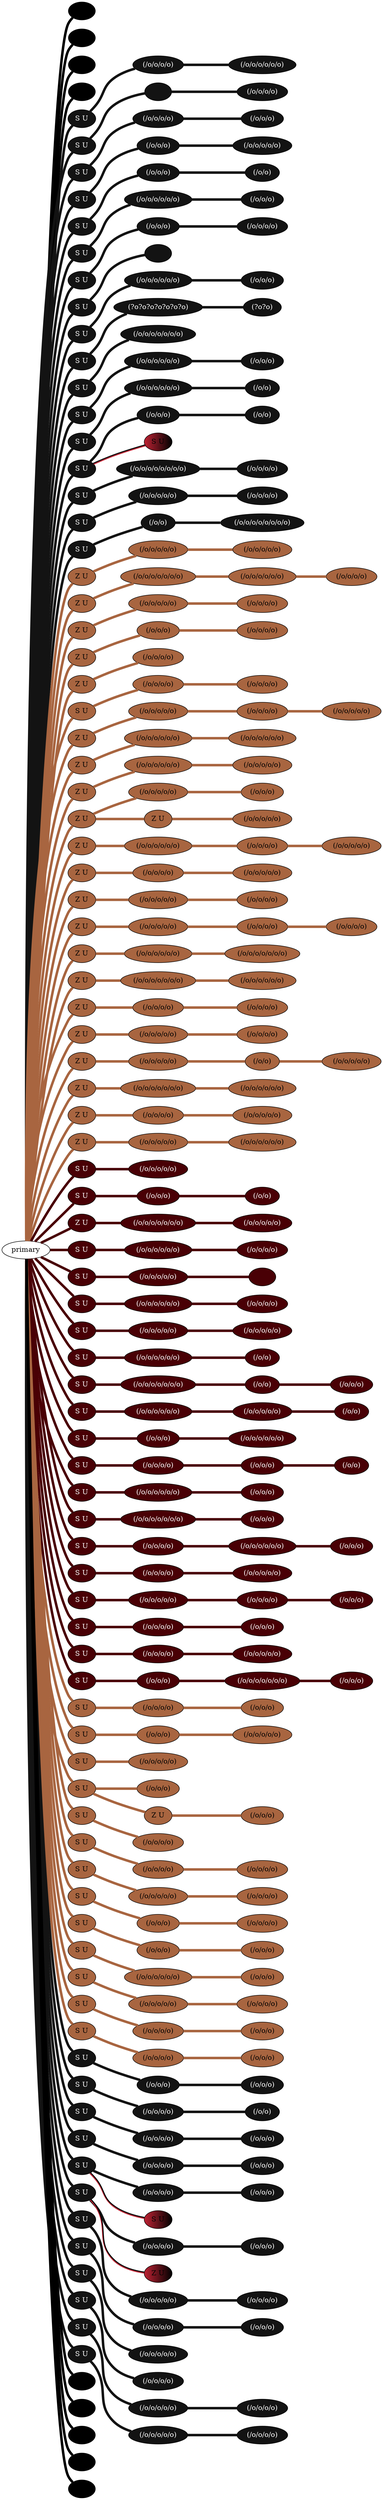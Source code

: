 graph {
 graph [rankdir=LR]
"K1" [qtype="pendant_node", pendant_colors="#000000", pendant_ply="", pendant_attach="", pendant_length="", label=" ", style=filled, fillcolor="#000000", fontcolor="#ffffff"]
"primary" -- "K1" [qtype="pendant_link",penwidth=5,color="#000000"]
"K2" [qtype="pendant_node", pendant_colors="#000000", pendant_ply="", pendant_attach="", pendant_length="", label=" ", style=filled, fillcolor="#000000", fontcolor="#ffffff"]
"primary" -- "K2" [qtype="pendant_link",penwidth=5,color="#000000"]
"K3" [qtype="pendant_node", pendant_colors="#000000", pendant_ply="", pendant_attach="", pendant_length="", label=" ", style=filled, fillcolor="#000000", fontcolor="#ffffff"]
"primary" -- "K3" [qtype="pendant_link",penwidth=5,color="#000000"]
"K4" [qtype="pendant_node", pendant_colors="#000000", pendant_ply="", pendant_attach="", pendant_length="", label=" ", style=filled, fillcolor="#000000", fontcolor="#ffffff"]
"primary" -- "K4" [qtype="pendant_link",penwidth=5,color="#000000"]
"1" [qtype="pendant_node", pendant_colors="#131313", pendant_ply="S", pendant_attach="U", pendant_length="48.0", label="S U", style=filled, fillcolor="#131313", fontcolor="#ffffff"]
"primary" -- "1" [qtype="pendant_link",penwidth=5,color="#131313"]
"1:0" [qtype="knot_node", knot_value="4", knot_type="L", knot_position="9.0", knot_spin="S", label="(/o/o/o/o)", style=filled, fillcolor="#131313" , fontcolor="#ffffff"]
"1" -- "1:0" [qtype="knot_link",penwidth=5,color="#131313"]
"1:1" [qtype="knot_node", knot_value="6", knot_type="L", knot_position="22.5", knot_spin="S", label="(/o/o/o/o/o/o)", style=filled, fillcolor="#131313" , fontcolor="#ffffff"]
"1:0" -- "1:1" [qtype="knot_link",penwidth=5,color="#131313"]
"2" [qtype="pendant_node", pendant_colors="#131313", pendant_ply="S", pendant_attach="U", pendant_length="20.5", label="S U", style=filled, fillcolor="#131313", fontcolor="#ffffff"]
"primary" -- "2" [qtype="pendant_link",penwidth=5,color="#131313"]
"2:0" [qtype="knot_node", knot_value="1", knot_type="0L", knot_position="4.5", knot_spin="S", label="", style=filled, fillcolor="#131313" , fontcolor="#ffffff"]
"2" -- "2:0" [qtype="knot_link",penwidth=5,color="#131313"]
"2:1" [qtype="knot_node", knot_value="4", knot_type="L", knot_position="19.5", knot_spin="S", label="(/o/o/o/o)", style=filled, fillcolor="#131313" , fontcolor="#ffffff"]
"2:0" -- "2:1" [qtype="knot_link",penwidth=5,color="#131313"]
"3" [qtype="pendant_node", pendant_colors="#131313", pendant_ply="S", pendant_attach="U", pendant_length="53.0", label="S U", style=filled, fillcolor="#131313", fontcolor="#ffffff"]
"primary" -- "3" [qtype="pendant_link",penwidth=5,color="#131313"]
"3:0" [qtype="knot_node", knot_value="4", knot_type="L", knot_position="8.5", knot_spin="S", label="(/o/o/o/o)", style=filled, fillcolor="#131313" , fontcolor="#ffffff"]
"3" -- "3:0" [qtype="knot_link",penwidth=5,color="#131313"]
"3:1" [qtype="knot_node", knot_value="3", knot_type="L", knot_position="21.5", knot_spin="S", label="(/o/o/o)", style=filled, fillcolor="#131313" , fontcolor="#ffffff"]
"3:0" -- "3:1" [qtype="knot_link",penwidth=5,color="#131313"]
"4" [qtype="pendant_node", pendant_colors="#131313", pendant_ply="S", pendant_attach="U", pendant_length="32.0", label="S U", style=filled, fillcolor="#131313", fontcolor="#ffffff"]
"primary" -- "4" [qtype="pendant_link",penwidth=5,color="#131313"]
"4:0" [qtype="knot_node", knot_value="3", knot_type="L", knot_position="11.0", knot_spin="S", label="(/o/o/o)", style=filled, fillcolor="#131313" , fontcolor="#ffffff"]
"4" -- "4:0" [qtype="knot_link",penwidth=5,color="#131313"]
"4:1" [qtype="knot_node", knot_value="5", knot_type="L", knot_position="19.0", knot_spin="S", label="(/o/o/o/o/o)", style=filled, fillcolor="#131313" , fontcolor="#ffffff"]
"4:0" -- "4:1" [qtype="knot_link",penwidth=5,color="#131313"]
"5" [qtype="pendant_node", pendant_colors="#131313", pendant_ply="S", pendant_attach="U", pendant_length="34.5", label="S U", style=filled, fillcolor="#131313", fontcolor="#ffffff"]
"primary" -- "5" [qtype="pendant_link",penwidth=5,color="#131313"]
"5:0" [qtype="knot_node", knot_value="3", knot_type="L", knot_position="8.5", knot_spin="S", label="(/o/o/o)", style=filled, fillcolor="#131313" , fontcolor="#ffffff"]
"5" -- "5:0" [qtype="knot_link",penwidth=5,color="#131313"]
"5:1" [qtype="knot_node", knot_value="2", knot_type="L", knot_position="20.0", knot_spin="S", label="(/o/o)", style=filled, fillcolor="#131313" , fontcolor="#ffffff"]
"5:0" -- "5:1" [qtype="knot_link",penwidth=5,color="#131313"]
"6" [qtype="pendant_node", pendant_colors="#131313", pendant_ply="S", pendant_attach="U", pendant_length="30.0", label="S U", style=filled, fillcolor="#131313", fontcolor="#ffffff"]
"primary" -- "6" [qtype="pendant_link",penwidth=5,color="#131313"]
"6:0" [qtype="knot_node", knot_value="6", knot_type="L", knot_position="7.0", knot_spin="S", label="(/o/o/o/o/o/o)", style=filled, fillcolor="#131313" , fontcolor="#ffffff"]
"6" -- "6:0" [qtype="knot_link",penwidth=5,color="#131313"]
"6:1" [qtype="knot_node", knot_value="3", knot_type="L", knot_position="18.5", knot_spin="S", label="(/o/o/o)", style=filled, fillcolor="#131313" , fontcolor="#ffffff"]
"6:0" -- "6:1" [qtype="knot_link",penwidth=5,color="#131313"]
"7" [qtype="pendant_node", pendant_colors="#131313", pendant_ply="S", pendant_attach="U", pendant_length="31.5", label="S U", style=filled, fillcolor="#131313", fontcolor="#ffffff"]
"primary" -- "7" [qtype="pendant_link",penwidth=5,color="#131313"]
"7:0" [qtype="knot_node", knot_value="3", knot_type="L", knot_position="7.5", knot_spin="S", label="(/o/o/o)", style=filled, fillcolor="#131313" , fontcolor="#ffffff"]
"7" -- "7:0" [qtype="knot_link",penwidth=5,color="#131313"]
"7:1" [qtype="knot_node", knot_value="4", knot_type="L", knot_position="20.5", knot_spin="S", label="(/o/o/o/o)", style=filled, fillcolor="#131313" , fontcolor="#ffffff"]
"7:0" -- "7:1" [qtype="knot_link",penwidth=5,color="#131313"]
"8" [qtype="pendant_node", pendant_colors="#131313", pendant_ply="S", pendant_attach="U", pendant_length="25.5", label="S U", style=filled, fillcolor="#131313", fontcolor="#ffffff"]
"primary" -- "8" [qtype="pendant_link",penwidth=5,color="#131313"]
"8:0" [qtype="knot_node", knot_value="1", knot_type="0L", knot_position="9.0", knot_spin="S", label="", style=filled, fillcolor="#131313" , fontcolor="#ffffff"]
"8" -- "8:0" [qtype="knot_link",penwidth=5,color="#131313"]
"9" [qtype="pendant_node", pendant_colors="#131313", pendant_ply="S", pendant_attach="U", pendant_length="33.0", label="S U", style=filled, fillcolor="#131313", fontcolor="#ffffff"]
"primary" -- "9" [qtype="pendant_link",penwidth=5,color="#131313"]
"9:0" [qtype="knot_node", knot_value="6", knot_type="L", knot_position="12.0", knot_spin="S", label="(/o/o/o/o/o/o)", style=filled, fillcolor="#131313" , fontcolor="#ffffff"]
"9" -- "9:0" [qtype="knot_link",penwidth=5,color="#131313"]
"9:1" [qtype="knot_node", knot_value="3", knot_type="L", knot_position="25.0", knot_spin="S", label="(/o/o/o)", style=filled, fillcolor="#131313" , fontcolor="#ffffff"]
"9:0" -- "9:1" [qtype="knot_link",penwidth=5,color="#131313"]
"10" [qtype="pendant_node", pendant_colors="#131313", pendant_ply="S", pendant_attach="U", pendant_length="30.0", label="S U", style=filled, fillcolor="#131313", fontcolor="#ffffff"]
"primary" -- "10" [qtype="pendant_link",penwidth=5,color="#131313"]
"10:0" [qtype="knot_node", knot_value="7", knot_type="L", knot_position="12.5", knot_spin="U", label="(?o?o?o?o?o?o?o)", style=filled, fillcolor="#131313" , fontcolor="#ffffff"]
"10" -- "10:0" [qtype="knot_link",penwidth=5,color="#131313"]
"10:1" [qtype="knot_node", knot_value="2", knot_type="L", knot_position="26.0", knot_spin="U", label="(?o?o)", style=filled, fillcolor="#131313" , fontcolor="#ffffff"]
"10:0" -- "10:1" [qtype="knot_link",penwidth=5,color="#131313"]
"11" [qtype="pendant_node", pendant_colors="#131313", pendant_ply="S", pendant_attach="U", pendant_length="34.0", label="S U", style=filled, fillcolor="#131313", fontcolor="#ffffff"]
"primary" -- "11" [qtype="pendant_link",penwidth=5,color="#131313"]
"11:0" [qtype="knot_node", knot_value="7", knot_type="L", knot_position="6.5", knot_spin="S", label="(/o/o/o/o/o/o/o)", style=filled, fillcolor="#131313" , fontcolor="#ffffff"]
"11" -- "11:0" [qtype="knot_link",penwidth=5,color="#131313"]
"12" [qtype="pendant_node", pendant_colors="#131313", pendant_ply="S", pendant_attach="U", pendant_length="54.0", label="S U", style=filled, fillcolor="#131313", fontcolor="#ffffff"]
"primary" -- "12" [qtype="pendant_link",penwidth=5,color="#131313"]
"12:0" [qtype="knot_node", knot_value="6", knot_type="L", knot_position="6.5", knot_spin="S", label="(/o/o/o/o/o/o)", style=filled, fillcolor="#131313" , fontcolor="#ffffff"]
"12" -- "12:0" [qtype="knot_link",penwidth=5,color="#131313"]
"12:1" [qtype="knot_node", knot_value="3", knot_type="L", knot_position="19.0", knot_spin="S", label="(/o/o/o)", style=filled, fillcolor="#131313" , fontcolor="#ffffff"]
"12:0" -- "12:1" [qtype="knot_link",penwidth=5,color="#131313"]
"13" [qtype="pendant_node", pendant_colors="#131313", pendant_ply="S", pendant_attach="U", pendant_length="30.0", label="S U", style=filled, fillcolor="#131313", fontcolor="#ffffff"]
"primary" -- "13" [qtype="pendant_link",penwidth=5,color="#131313"]
"13:0" [qtype="knot_node", knot_value="6", knot_type="L", knot_position="12.0", knot_spin="S", label="(/o/o/o/o/o/o)", style=filled, fillcolor="#131313" , fontcolor="#ffffff"]
"13" -- "13:0" [qtype="knot_link",penwidth=5,color="#131313"]
"13:1" [qtype="knot_node", knot_value="2", knot_type="L", knot_position="19.5", knot_spin="S", label="(/o/o)", style=filled, fillcolor="#131313" , fontcolor="#ffffff"]
"13:0" -- "13:1" [qtype="knot_link",penwidth=5,color="#131313"]
"14" [qtype="pendant_node", pendant_colors="#131313", pendant_ply="S", pendant_attach="U", pendant_length="36.0", label="S U", style=filled, fillcolor="#131313", fontcolor="#ffffff"]
"primary" -- "14" [qtype="pendant_link",penwidth=5,color="#131313"]
"14:0" [qtype="knot_node", knot_value="3", knot_type="L", knot_position="12.0", knot_spin="S", label="(/o/o/o)", style=filled, fillcolor="#131313" , fontcolor="#ffffff"]
"14" -- "14:0" [qtype="knot_link",penwidth=5,color="#131313"]
"14:1" [qtype="knot_node", knot_value="2", knot_type="L", knot_position="22.5", knot_spin="S", label="(/o/o)", style=filled, fillcolor="#131313" , fontcolor="#ffffff"]
"14:0" -- "14:1" [qtype="knot_link",penwidth=5,color="#131313"]
"14s1" [qtype="pendant_node", pendant_colors="#BF2233:#000000", pendant_ply="S", pendant_attach="U", pendant_length="15.5", label="S U", style=filled, fillcolor="#BF2233:#000000", fontcolor="#000000"]
"14" -- "14s1" [qtype="pendant_link",penwidth=2,color="#BF2233:#000000"]
"15" [qtype="pendant_node", pendant_colors="#131313", pendant_ply="S", pendant_attach="U", pendant_length="50.0", label="S U", style=filled, fillcolor="#131313", fontcolor="#ffffff"]
"primary" -- "15" [qtype="pendant_link",penwidth=5,color="#131313"]
"15:0" [qtype="knot_node", knot_value="8", knot_type="L", knot_position="4.5", knot_spin="S", label="(/o/o/o/o/o/o/o/o)", style=filled, fillcolor="#131313" , fontcolor="#ffffff"]
"15" -- "15:0" [qtype="knot_link",penwidth=5,color="#131313"]
"15:1" [qtype="knot_node", knot_value="4", knot_type="L", knot_position="20.5", knot_spin="S", label="(/o/o/o/o)", style=filled, fillcolor="#131313" , fontcolor="#ffffff"]
"15:0" -- "15:1" [qtype="knot_link",penwidth=5,color="#131313"]
"16" [qtype="pendant_node", pendant_colors="#131313", pendant_ply="S", pendant_attach="U", pendant_length="30.5", label="S U", style=filled, fillcolor="#131313", fontcolor="#ffffff"]
"primary" -- "16" [qtype="pendant_link",penwidth=5,color="#131313"]
"16:0" [qtype="knot_node", knot_value="5", knot_type="L", knot_position="8.5", knot_spin="S", label="(/o/o/o/o/o)", style=filled, fillcolor="#131313" , fontcolor="#ffffff"]
"16" -- "16:0" [qtype="knot_link",penwidth=5,color="#131313"]
"16:1" [qtype="knot_node", knot_value="4", knot_type="L", knot_position="20.5", knot_spin="S", label="(/o/o/o/o)", style=filled, fillcolor="#131313" , fontcolor="#ffffff"]
"16:0" -- "16:1" [qtype="knot_link",penwidth=5,color="#131313"]
"17" [qtype="pendant_node", pendant_colors="#131313", pendant_ply="S", pendant_attach="U", pendant_length="50.0", label="S U", style=filled, fillcolor="#131313", fontcolor="#ffffff"]
"primary" -- "17" [qtype="pendant_link",penwidth=5,color="#131313"]
"17:0" [qtype="knot_node", knot_value="2", knot_type="L", knot_position="13.0", knot_spin="S", label="(/o/o)", style=filled, fillcolor="#131313" , fontcolor="#ffffff"]
"17" -- "17:0" [qtype="knot_link",penwidth=5,color="#131313"]
"17:1" [qtype="knot_node", knot_value="8", knot_type="L", knot_position="19.0", knot_spin="S", label="(/o/o/o/o/o/o/o/o)", style=filled, fillcolor="#131313" , fontcolor="#ffffff"]
"17:0" -- "17:1" [qtype="knot_link",penwidth=5,color="#131313"]
"18" [qtype="pendant_node", pendant_colors="#A86540", pendant_ply="Z", pendant_attach="U", pendant_length="54.0", label="Z U", style=filled, fillcolor="#A86540", fontcolor="#000000"]
"primary" -- "18" [qtype="pendant_link",penwidth=5,color="#A86540"]
"18:0" [qtype="knot_node", knot_value="5", knot_type="L", knot_position="12.5", knot_spin="S", label="(/o/o/o/o/o)", style=filled, fillcolor="#A86540" , fontcolor="#000000"]
"18" -- "18:0" [qtype="knot_link",penwidth=5,color="#A86540"]
"18:1" [qtype="knot_node", knot_value="5", knot_type="L", knot_position="43.5", knot_spin="S", label="(/o/o/o/o/o)", style=filled, fillcolor="#A86540" , fontcolor="#000000"]
"18:0" -- "18:1" [qtype="knot_link",penwidth=5,color="#A86540"]
"19" [qtype="pendant_node", pendant_colors="#A86540", pendant_ply="Z", pendant_attach="U", pendant_length="43.0", label="Z U", style=filled, fillcolor="#A86540", fontcolor="#000000"]
"primary" -- "19" [qtype="pendant_link",penwidth=5,color="#A86540"]
"19:0" [qtype="knot_node", knot_value="7", knot_type="L", knot_position="19.5", knot_spin="S", label="(/o/o/o/o/o/o/o)", style=filled, fillcolor="#A86540" , fontcolor="#000000"]
"19" -- "19:0" [qtype="knot_link",penwidth=5,color="#A86540"]
"19:1" [qtype="knot_node", knot_value="6", knot_type="L", knot_position="27.0", knot_spin="S", label="(/o/o/o/o/o/o)", style=filled, fillcolor="#A86540" , fontcolor="#000000"]
"19:0" -- "19:1" [qtype="knot_link",penwidth=5,color="#A86540"]
"19:2" [qtype="knot_node", knot_value="4", knot_type="L", knot_position="37.5", knot_spin="S", label="(/o/o/o/o)", style=filled, fillcolor="#A86540" , fontcolor="#000000"]
"19:1" -- "19:2" [qtype="knot_link",penwidth=5,color="#A86540"]
"20" [qtype="pendant_node", pendant_colors="#A86540", pendant_ply="Z", pendant_attach="U", pendant_length="51.5", label="Z U", style=filled, fillcolor="#A86540", fontcolor="#000000"]
"primary" -- "20" [qtype="pendant_link",penwidth=5,color="#A86540"]
"20:0" [qtype="knot_node", knot_value="5", knot_type="L", knot_position="12.0", knot_spin="S", label="(/o/o/o/o/o)", style=filled, fillcolor="#A86540" , fontcolor="#000000"]
"20" -- "20:0" [qtype="knot_link",penwidth=5,color="#A86540"]
"20:1" [qtype="knot_node", knot_value="4", knot_type="L", knot_position="26.0", knot_spin="S", label="(/o/o/o/o)", style=filled, fillcolor="#A86540" , fontcolor="#000000"]
"20:0" -- "20:1" [qtype="knot_link",penwidth=5,color="#A86540"]
"21" [qtype="pendant_node", pendant_colors="#A86540", pendant_ply="Z", pendant_attach="U", pendant_length="55.5", label="Z U", style=filled, fillcolor="#A86540", fontcolor="#000000"]
"primary" -- "21" [qtype="pendant_link",penwidth=5,color="#A86540"]
"21:0" [qtype="knot_node", knot_value="3", knot_type="L", knot_position="10.0", knot_spin="S", label="(/o/o/o)", style=filled, fillcolor="#A86540" , fontcolor="#000000"]
"21" -- "21:0" [qtype="knot_link",penwidth=5,color="#A86540"]
"21:1" [qtype="knot_node", knot_value="4", knot_type="L", knot_position="18.0", knot_spin="S", label="(/o/o/o/o)", style=filled, fillcolor="#A86540" , fontcolor="#000000"]
"21:0" -- "21:1" [qtype="knot_link",penwidth=5,color="#A86540"]
"22" [qtype="pendant_node", pendant_colors="#A86540", pendant_ply="Z", pendant_attach="U", pendant_length="18.0", label="Z U", style=filled, fillcolor="#A86540", fontcolor="#000000"]
"primary" -- "22" [qtype="pendant_link",penwidth=5,color="#A86540"]
"22:0" [qtype="knot_node", knot_value="4", knot_type="L", knot_position="12.5", knot_spin="S", label="(/o/o/o/o)", style=filled, fillcolor="#A86540" , fontcolor="#000000"]
"22" -- "22:0" [qtype="knot_link",penwidth=5,color="#A86540"]
"23" [qtype="pendant_node", pendant_colors="#A86540", pendant_ply="S", pendant_attach="U", pendant_length="46.5", label="S U", style=filled, fillcolor="#A86540", fontcolor="#000000"]
"primary" -- "23" [qtype="pendant_link",penwidth=5,color="#A86540"]
"23:0" [qtype="knot_node", knot_value="4", knot_type="L", knot_position="13.5", knot_spin="S", label="(/o/o/o/o)", style=filled, fillcolor="#A86540" , fontcolor="#000000"]
"23" -- "23:0" [qtype="knot_link",penwidth=5,color="#A86540"]
"23:1" [qtype="knot_node", knot_value="4", knot_type="L", knot_position="25.0", knot_spin="S", label="(/o/o/o/o)", style=filled, fillcolor="#A86540" , fontcolor="#000000"]
"23:0" -- "23:1" [qtype="knot_link",penwidth=5,color="#A86540"]
"24" [qtype="pendant_node", pendant_colors="#A86540", pendant_ply="Z", pendant_attach="U", pendant_length="47.5", label="Z U", style=filled, fillcolor="#A86540", fontcolor="#000000"]
"primary" -- "24" [qtype="pendant_link",penwidth=5,color="#A86540"]
"24:0" [qtype="knot_node", knot_value="5", knot_type="L", knot_position="12.0", knot_spin="S", label="(/o/o/o/o/o)", style=filled, fillcolor="#A86540" , fontcolor="#000000"]
"24" -- "24:0" [qtype="knot_link",penwidth=5,color="#A86540"]
"24:1" [qtype="knot_node", knot_value="4", knot_type="L", knot_position="23.0", knot_spin="S", label="(/o/o/o/o)", style=filled, fillcolor="#A86540" , fontcolor="#000000"]
"24:0" -- "24:1" [qtype="knot_link",penwidth=5,color="#A86540"]
"24:2" [qtype="knot_node", knot_value="5", knot_type="L", knot_position="38.0", knot_spin="S", label="(/o/o/o/o/o)", style=filled, fillcolor="#A86540" , fontcolor="#000000"]
"24:1" -- "24:2" [qtype="knot_link",penwidth=5,color="#A86540"]
"25" [qtype="pendant_node", pendant_colors="#A86540", pendant_ply="Z", pendant_attach="U", pendant_length="46.0", label="Z U", style=filled, fillcolor="#A86540", fontcolor="#000000"]
"primary" -- "25" [qtype="pendant_link",penwidth=5,color="#A86540"]
"25:0" [qtype="knot_node", knot_value="6", knot_type="L", knot_position="11.0", knot_spin="S", label="(/o/o/o/o/o/o)", style=filled, fillcolor="#A86540" , fontcolor="#000000"]
"25" -- "25:0" [qtype="knot_link",penwidth=5,color="#A86540"]
"25:1" [qtype="knot_node", knot_value="6", knot_type="L", knot_position="31.5", knot_spin="S", label="(/o/o/o/o/o/o)", style=filled, fillcolor="#A86540" , fontcolor="#000000"]
"25:0" -- "25:1" [qtype="knot_link",penwidth=5,color="#A86540"]
"26" [qtype="pendant_node", pendant_colors="#A86540", pendant_ply="Z", pendant_attach="U", pendant_length="46.5", label="Z U", style=filled, fillcolor="#A86540", fontcolor="#000000"]
"primary" -- "26" [qtype="pendant_link",penwidth=5,color="#A86540"]
"26:0" [qtype="knot_node", knot_value="6", knot_type="L", knot_position="13.0", knot_spin="S", label="(/o/o/o/o/o/o)", style=filled, fillcolor="#A86540" , fontcolor="#000000"]
"26" -- "26:0" [qtype="knot_link",penwidth=5,color="#A86540"]
"26:1" [qtype="knot_node", knot_value="5", knot_type="L", knot_position="30.5", knot_spin="S", label="(/o/o/o/o/o)", style=filled, fillcolor="#A86540" , fontcolor="#000000"]
"26:0" -- "26:1" [qtype="knot_link",penwidth=5,color="#A86540"]
"27" [qtype="pendant_node", pendant_colors="#A86540", pendant_ply="Z", pendant_attach="U", pendant_length="50.4", label="Z U", style=filled, fillcolor="#A86540", fontcolor="#000000"]
"primary" -- "27" [qtype="pendant_link",penwidth=5,color="#A86540"]
"27:0" [qtype="knot_node", knot_value="5", knot_type="L", knot_position="28.5", knot_spin="S", label="(/o/o/o/o/o)", style=filled, fillcolor="#A86540" , fontcolor="#000000"]
"27" -- "27:0" [qtype="knot_link",penwidth=5,color="#A86540"]
"27:1" [qtype="knot_node", knot_value="3", knot_type="L", knot_position="39.0", knot_spin="S", label="(/o/o/o)", style=filled, fillcolor="#A86540" , fontcolor="#000000"]
"27:0" -- "27:1" [qtype="knot_link",penwidth=5,color="#A86540"]
"27s1" [qtype="pendant_node", pendant_colors="#A86540", pendant_ply="Z", pendant_attach="U", pendant_length="46.0", label="Z U", style=filled, fillcolor="#A86540", fontcolor="#000000"]
"27" -- "27s1" [qtype="pendant_link",penwidth=5,color="#A86540"]
"27s1:0" [qtype="knot_node", knot_value="5", knot_type="L", knot_position="12.0", knot_spin="S", label="(/o/o/o/o/o)", style=filled, fillcolor="#A86540" , fontcolor="#000000"]
"27s1" -- "27s1:0" [qtype="knot_link",penwidth=5,color="#A86540"]
"28" [qtype="pendant_node", pendant_colors="#A86540", pendant_ply="Z", pendant_attach="U", pendant_length="45.5", label="Z U", style=filled, fillcolor="#A86540", fontcolor="#000000"]
"primary" -- "28" [qtype="pendant_link",penwidth=5,color="#A86540"]
"28:0" [qtype="knot_node", knot_value="6", knot_type="L", knot_position="7.0", knot_spin="S", label="(/o/o/o/o/o/o)", style=filled, fillcolor="#A86540" , fontcolor="#000000"]
"28" -- "28:0" [qtype="knot_link",penwidth=5,color="#A86540"]
"28:1" [qtype="knot_node", knot_value="4", knot_type="L", knot_position="19.5", knot_spin="S", label="(/o/o/o/o)", style=filled, fillcolor="#A86540" , fontcolor="#000000"]
"28:0" -- "28:1" [qtype="knot_link",penwidth=5,color="#A86540"]
"28:2" [qtype="knot_node", knot_value="5", knot_type="L", knot_position="34.5", knot_spin="S", label="(/o/o/o/o/o)", style=filled, fillcolor="#A86540" , fontcolor="#000000"]
"28:1" -- "28:2" [qtype="knot_link",penwidth=5,color="#A86540"]
"29" [qtype="pendant_node", pendant_colors="#A86540", pendant_ply="Z", pendant_attach="U", pendant_length="54.0", label="Z U", style=filled, fillcolor="#A86540", fontcolor="#000000"]
"primary" -- "29" [qtype="pendant_link",penwidth=5,color="#A86540"]
"29:0" [qtype="knot_node", knot_value="4", knot_type="L", knot_position="15.0", knot_spin="S", label="(/o/o/o/o)", style=filled, fillcolor="#A86540" , fontcolor="#000000"]
"29" -- "29:0" [qtype="knot_link",penwidth=5,color="#A86540"]
"29:1" [qtype="knot_node", knot_value="5", knot_type="L", knot_position="28.0", knot_spin="S", label="(/o/o/o/o/o)", style=filled, fillcolor="#A86540" , fontcolor="#000000"]
"29:0" -- "29:1" [qtype="knot_link",penwidth=5,color="#A86540"]
"30" [qtype="pendant_node", pendant_colors="#A86540", pendant_ply="Z", pendant_attach="U", pendant_length="51.0", label="Z U", style=filled, fillcolor="#A86540", fontcolor="#000000"]
"primary" -- "30" [qtype="pendant_link",penwidth=5,color="#A86540"]
"30:0" [qtype="knot_node", knot_value="5", knot_type="L", knot_position="9.0", knot_spin="S", label="(/o/o/o/o/o)", style=filled, fillcolor="#A86540" , fontcolor="#000000"]
"30" -- "30:0" [qtype="knot_link",penwidth=5,color="#A86540"]
"30:1" [qtype="knot_node", knot_value="4", knot_type="L", knot_position="19.5", knot_spin="S", label="(/o/o/o/o)", style=filled, fillcolor="#A86540" , fontcolor="#000000"]
"30:0" -- "30:1" [qtype="knot_link",penwidth=5,color="#A86540"]
"31" [qtype="pendant_node", pendant_colors="#A86540", pendant_ply="Z", pendant_attach="U", pendant_length="31.0", label="Z U", style=filled, fillcolor="#A86540", fontcolor="#000000"]
"primary" -- "31" [qtype="pendant_link",penwidth=5,color="#A86540"]
"31:0" [qtype="knot_node", knot_value="5", knot_type="L", knot_position="9.5", knot_spin="S", label="(/o/o/o/o/o)", style=filled, fillcolor="#A86540" , fontcolor="#000000"]
"31" -- "31:0" [qtype="knot_link",penwidth=5,color="#A86540"]
"31:1" [qtype="knot_node", knot_value="4", knot_type="L", knot_position="20.0", knot_spin="S", label="(/o/o/o/o)", style=filled, fillcolor="#A86540" , fontcolor="#000000"]
"31:0" -- "31:1" [qtype="knot_link",penwidth=5,color="#A86540"]
"31:2" [qtype="knot_node", knot_value="4", knot_type="L", knot_position="30.5", knot_spin="S", label="(/o/o/o/o)", style=filled, fillcolor="#A86540" , fontcolor="#000000"]
"31:1" -- "31:2" [qtype="knot_link",penwidth=5,color="#A86540"]
"32" [qtype="pendant_node", pendant_colors="#A86540", pendant_ply="Z", pendant_attach="U", pendant_length="50.0", label="Z U", style=filled, fillcolor="#A86540", fontcolor="#000000"]
"primary" -- "32" [qtype="pendant_link",penwidth=5,color="#A86540"]
"32:0" [qtype="knot_node", knot_value="6", knot_type="L", knot_position="12.0", knot_spin="S", label="(/o/o/o/o/o/o)", style=filled, fillcolor="#A86540" , fontcolor="#000000"]
"32" -- "32:0" [qtype="knot_link",penwidth=5,color="#A86540"]
"32:1" [qtype="knot_node", knot_value="7", knot_type="L", knot_position="27.0", knot_spin="S", label="(/o/o/o/o/o/o/o)", style=filled, fillcolor="#A86540" , fontcolor="#000000"]
"32:0" -- "32:1" [qtype="knot_link",penwidth=5,color="#A86540"]
"33" [qtype="pendant_node", pendant_colors="#A86540", pendant_ply="Z", pendant_attach="U", pendant_length="49.0", label="Z U", style=filled, fillcolor="#A86540", fontcolor="#000000"]
"primary" -- "33" [qtype="pendant_link",penwidth=5,color="#A86540"]
"33:0" [qtype="knot_node", knot_value="7", knot_type="L", knot_position="12.5", knot_spin="S", label="(/o/o/o/o/o/o/o)", style=filled, fillcolor="#A86540" , fontcolor="#000000"]
"33" -- "33:0" [qtype="knot_link",penwidth=5,color="#A86540"]
"33:1" [qtype="knot_node", knot_value="6", knot_type="L", knot_position="34.5", knot_spin="S", label="(/o/o/o/o/o/o)", style=filled, fillcolor="#A86540" , fontcolor="#000000"]
"33:0" -- "33:1" [qtype="knot_link",penwidth=5,color="#A86540"]
"34" [qtype="pendant_node", pendant_colors="#A86540", pendant_ply="Z", pendant_attach="U", pendant_length="48.0", label="Z U", style=filled, fillcolor="#A86540", fontcolor="#000000"]
"primary" -- "34" [qtype="pendant_link",penwidth=5,color="#A86540"]
"34:0" [qtype="knot_node", knot_value="4", knot_type="L", knot_position="13.5", knot_spin="S", label="(/o/o/o/o)", style=filled, fillcolor="#A86540" , fontcolor="#000000"]
"34" -- "34:0" [qtype="knot_link",penwidth=5,color="#A86540"]
"34:1" [qtype="knot_node", knot_value="4", knot_type="L", knot_position="33.0", knot_spin="S", label="(/o/o/o/o)", style=filled, fillcolor="#A86540" , fontcolor="#000000"]
"34:0" -- "34:1" [qtype="knot_link",penwidth=5,color="#A86540"]
"35" [qtype="pendant_node", pendant_colors="#A86540", pendant_ply="Z", pendant_attach="U", pendant_length="50.0", label="Z U", style=filled, fillcolor="#A86540", fontcolor="#000000"]
"primary" -- "35" [qtype="pendant_link",penwidth=5,color="#A86540"]
"35:0" [qtype="knot_node", knot_value="5", knot_type="L", knot_position="11.0", knot_spin="S", label="(/o/o/o/o/o)", style=filled, fillcolor="#A86540" , fontcolor="#000000"]
"35" -- "35:0" [qtype="knot_link",penwidth=5,color="#A86540"]
"35:1" [qtype="knot_node", knot_value="4", knot_type="L", knot_position="25.0", knot_spin="S", label="(/o/o/o/o)", style=filled, fillcolor="#A86540" , fontcolor="#000000"]
"35:0" -- "35:1" [qtype="knot_link",penwidth=5,color="#A86540"]
"36" [qtype="pendant_node", pendant_colors="#A86540", pendant_ply="Z", pendant_attach="U", pendant_length="49.0", label="Z U", style=filled, fillcolor="#A86540", fontcolor="#000000"]
"primary" -- "36" [qtype="pendant_link",penwidth=5,color="#A86540"]
"36:0" [qtype="knot_node", knot_value="5", knot_type="L", knot_position="12.0", knot_spin="S", label="(/o/o/o/o/o)", style=filled, fillcolor="#A86540" , fontcolor="#000000"]
"36" -- "36:0" [qtype="knot_link",penwidth=5,color="#A86540"]
"36:1" [qtype="knot_node", knot_value="2", knot_type="L", knot_position="20.5", knot_spin="S", label="(/o/o)", style=filled, fillcolor="#A86540" , fontcolor="#000000"]
"36:0" -- "36:1" [qtype="knot_link",penwidth=5,color="#A86540"]
"36:2" [qtype="knot_node", knot_value="5", knot_type="L", knot_position="29.5", knot_spin="S", label="(/o/o/o/o/o)", style=filled, fillcolor="#A86540" , fontcolor="#000000"]
"36:1" -- "36:2" [qtype="knot_link",penwidth=5,color="#A86540"]
"37" [qtype="pendant_node", pendant_colors="#A86540", pendant_ply="Z", pendant_attach="U", pendant_length="47.5", label="Z U", style=filled, fillcolor="#A86540", fontcolor="#000000"]
"primary" -- "37" [qtype="pendant_link",penwidth=5,color="#A86540"]
"37:0" [qtype="knot_node", knot_value="7", knot_type="L", knot_position="10.0", knot_spin="S", label="(/o/o/o/o/o/o/o)", style=filled, fillcolor="#A86540" , fontcolor="#000000"]
"37" -- "37:0" [qtype="knot_link",penwidth=5,color="#A86540"]
"37:1" [qtype="knot_node", knot_value="6", knot_type="L", knot_position="26.5", knot_spin="S", label="(/o/o/o/o/o/o)", style=filled, fillcolor="#A86540" , fontcolor="#000000"]
"37:0" -- "37:1" [qtype="knot_link",penwidth=5,color="#A86540"]
"38" [qtype="pendant_node", pendant_colors="#A86540", pendant_ply="Z", pendant_attach="U", pendant_length="52.5", label="Z U", style=filled, fillcolor="#A86540", fontcolor="#000000"]
"primary" -- "38" [qtype="pendant_link",penwidth=5,color="#A86540"]
"38:0" [qtype="knot_node", knot_value="4", knot_type="L", knot_position="13.5", knot_spin="S", label="(/o/o/o/o)", style=filled, fillcolor="#A86540" , fontcolor="#000000"]
"38" -- "38:0" [qtype="knot_link",penwidth=5,color="#A86540"]
"38:1" [qtype="knot_node", knot_value="5", knot_type="L", knot_position="33.0", knot_spin="S", label="(/o/o/o/o/o)", style=filled, fillcolor="#A86540" , fontcolor="#000000"]
"38:0" -- "38:1" [qtype="knot_link",penwidth=5,color="#A86540"]
"39" [qtype="pendant_node", pendant_colors="#A86540", pendant_ply="Z", pendant_attach="U", pendant_length="49.0", label="Z U", style=filled, fillcolor="#A86540", fontcolor="#000000"]
"primary" -- "39" [qtype="pendant_link",penwidth=5,color="#A86540"]
"39:0" [qtype="knot_node", knot_value="5", knot_type="L", knot_position="16.0", knot_spin="S", label="(/o/o/o/o/o)", style=filled, fillcolor="#A86540" , fontcolor="#000000"]
"39" -- "39:0" [qtype="knot_link",penwidth=5,color="#A86540"]
"39:1" [qtype="knot_node", knot_value="6", knot_type="L", knot_position="27.0", knot_spin="S", label="(/o/o/o/o/o/o)", style=filled, fillcolor="#A86540" , fontcolor="#000000"]
"39:0" -- "39:1" [qtype="knot_link",penwidth=5,color="#A86540"]
"40" [qtype="pendant_node", pendant_colors="#490005", pendant_ply="S", pendant_attach="U", pendant_length="34.5", label="S U", style=filled, fillcolor="#490005", fontcolor="#ffffff"]
"primary" -- "40" [qtype="pendant_link",penwidth=5,color="#490005"]
"40:0" [qtype="knot_node", knot_value="5", knot_type="L", knot_position="13.5", knot_spin="S", label="(/o/o/o/o/o)", style=filled, fillcolor="#490005" , fontcolor="#ffffff"]
"40" -- "40:0" [qtype="knot_link",penwidth=5,color="#490005"]
"41" [qtype="pendant_node", pendant_colors="#490005", pendant_ply="S", pendant_attach="U", pendant_length="48.5", label="S U", style=filled, fillcolor="#490005", fontcolor="#ffffff"]
"primary" -- "41" [qtype="pendant_link",penwidth=5,color="#490005"]
"41:0" [qtype="knot_node", knot_value="3", knot_type="L", knot_position="9.5", knot_spin="S", label="(/o/o/o)", style=filled, fillcolor="#490005" , fontcolor="#ffffff"]
"41" -- "41:0" [qtype="knot_link",penwidth=5,color="#490005"]
"41:1" [qtype="knot_node", knot_value="2", knot_type="L", knot_position="20.5", knot_spin="S", label="(/o/o)", style=filled, fillcolor="#490005" , fontcolor="#ffffff"]
"41:0" -- "41:1" [qtype="knot_link",penwidth=5,color="#490005"]
"42" [qtype="pendant_node", pendant_colors="#490005", pendant_ply="Z", pendant_attach="U", pendant_length="39.5", label="Z U", style=filled, fillcolor="#490005", fontcolor="#ffffff"]
"primary" -- "42" [qtype="pendant_link",penwidth=5,color="#490005"]
"42:0" [qtype="knot_node", knot_value="7", knot_type="L", knot_position="7.0", knot_spin="S", label="(/o/o/o/o/o/o/o)", style=filled, fillcolor="#490005" , fontcolor="#ffffff"]
"42" -- "42:0" [qtype="knot_link",penwidth=5,color="#490005"]
"42:1" [qtype="knot_node", knot_value="5", knot_type="L", knot_position="22.5", knot_spin="S", label="(/o/o/o/o/o)", style=filled, fillcolor="#490005" , fontcolor="#ffffff"]
"42:0" -- "42:1" [qtype="knot_link",penwidth=5,color="#490005"]
"43" [qtype="pendant_node", pendant_colors="#490005", pendant_ply="S", pendant_attach="U", pendant_length="49.0", label="S U", style=filled, fillcolor="#490005", fontcolor="#ffffff"]
"primary" -- "43" [qtype="pendant_link",penwidth=5,color="#490005"]
"43:0" [qtype="knot_node", knot_value="6", knot_type="L", knot_position="7.5", knot_spin="S", label="(/o/o/o/o/o/o)", style=filled, fillcolor="#490005" , fontcolor="#ffffff"]
"43" -- "43:0" [qtype="knot_link",penwidth=5,color="#490005"]
"43:1" [qtype="knot_node", knot_value="4", knot_type="L", knot_position="21.5", knot_spin="S", label="(/o/o/o/o)", style=filled, fillcolor="#490005" , fontcolor="#ffffff"]
"43:0" -- "43:1" [qtype="knot_link",penwidth=5,color="#490005"]
"44" [qtype="pendant_node", pendant_colors="#490005", pendant_ply="S", pendant_attach="U", pendant_length="45.5", label="S U", style=filled, fillcolor="#490005", fontcolor="#ffffff"]
"primary" -- "44" [qtype="pendant_link",penwidth=5,color="#490005"]
"44:0" [qtype="knot_node", knot_value="5", knot_type="L", knot_position="8.5", knot_spin="S", label="(/o/o/o/o/o)", style=filled, fillcolor="#490005" , fontcolor="#ffffff"]
"44" -- "44:0" [qtype="knot_link",penwidth=5,color="#490005"]
"44:1" [qtype="knot_node", knot_value="2", knot_type="3L", knot_position="23.0", knot_spin="S", label="", style=filled, fillcolor="#490005" , fontcolor="#ffffff"]
"44:0" -- "44:1" [qtype="knot_link",penwidth=5,color="#490005"]
"45" [qtype="pendant_node", pendant_colors="#490005", pendant_ply="S", pendant_attach="U", pendant_length="46.5", label="S U", style=filled, fillcolor="#490005", fontcolor="#ffffff"]
"primary" -- "45" [qtype="pendant_link",penwidth=5,color="#490005"]
"45:0" [qtype="knot_node", knot_value="6", knot_type="L", knot_position="9.0", knot_spin="S", label="(/o/o/o/o/o/o)", style=filled, fillcolor="#490005" , fontcolor="#ffffff"]
"45" -- "45:0" [qtype="knot_link",penwidth=5,color="#490005"]
"45:1" [qtype="knot_node", knot_value="4", knot_type="L", knot_position="30.0", knot_spin="S", label="(/o/o/o/o)", style=filled, fillcolor="#490005" , fontcolor="#ffffff"]
"45:0" -- "45:1" [qtype="knot_link",penwidth=5,color="#490005"]
"46" [qtype="pendant_node", pendant_colors="#490005", pendant_ply="S", pendant_attach="U", pendant_length="38.0", label="S U", style=filled, fillcolor="#490005", fontcolor="#ffffff"]
"primary" -- "46" [qtype="pendant_link",penwidth=5,color="#490005"]
"46:0" [qtype="knot_node", knot_value="5", knot_type="L", knot_position="8.0", knot_spin="S", label="(/o/o/o/o/o)", style=filled, fillcolor="#490005" , fontcolor="#ffffff"]
"46" -- "46:0" [qtype="knot_link",penwidth=5,color="#490005"]
"46:1" [qtype="knot_node", knot_value="5", knot_type="L", knot_position="24.5", knot_spin="S", label="(/o/o/o/o/o)", style=filled, fillcolor="#490005" , fontcolor="#ffffff"]
"46:0" -- "46:1" [qtype="knot_link",penwidth=5,color="#490005"]
"47" [qtype="pendant_node", pendant_colors="#490005", pendant_ply="S", pendant_attach="U", pendant_length="45.5", label="S U", style=filled, fillcolor="#490005", fontcolor="#ffffff"]
"primary" -- "47" [qtype="pendant_link",penwidth=5,color="#490005"]
"47:0" [qtype="knot_node", knot_value="6", knot_type="L", knot_position="9.0", knot_spin="S", label="(/o/o/o/o/o/o)", style=filled, fillcolor="#490005" , fontcolor="#ffffff"]
"47" -- "47:0" [qtype="knot_link",penwidth=5,color="#490005"]
"47:1" [qtype="knot_node", knot_value="2", knot_type="L", knot_position="22.5", knot_spin="S", label="(/o/o)", style=filled, fillcolor="#490005" , fontcolor="#ffffff"]
"47:0" -- "47:1" [qtype="knot_link",penwidth=5,color="#490005"]
"48" [qtype="pendant_node", pendant_colors="#490005", pendant_ply="S", pendant_attach="U", pendant_length="45.0", label="S U", style=filled, fillcolor="#490005", fontcolor="#ffffff"]
"primary" -- "48" [qtype="pendant_link",penwidth=5,color="#490005"]
"48:0" [qtype="knot_node", knot_value="7", knot_type="L", knot_position="3.5", knot_spin="S", label="(/o/o/o/o/o/o/o)", style=filled, fillcolor="#490005" , fontcolor="#ffffff"]
"48" -- "48:0" [qtype="knot_link",penwidth=5,color="#490005"]
"48:1" [qtype="knot_node", knot_value="2", knot_type="L", knot_position="14.5", knot_spin="S", label="(/o/o)", style=filled, fillcolor="#490005" , fontcolor="#ffffff"]
"48:0" -- "48:1" [qtype="knot_link",penwidth=5,color="#490005"]
"48:2" [qtype="knot_node", knot_value="3", knot_type="L", knot_position="24.5", knot_spin="S", label="(/o/o/o)", style=filled, fillcolor="#490005" , fontcolor="#ffffff"]
"48:1" -- "48:2" [qtype="knot_link",penwidth=5,color="#490005"]
"49" [qtype="pendant_node", pendant_colors="#490005", pendant_ply="S", pendant_attach="U", pendant_length="44.0", label="S U", style=filled, fillcolor="#490005", fontcolor="#ffffff"]
"primary" -- "49" [qtype="pendant_link",penwidth=5,color="#490005"]
"49:0" [qtype="knot_node", knot_value="6", knot_type="L", knot_position="6.0", knot_spin="S", label="(/o/o/o/o/o/o)", style=filled, fillcolor="#490005" , fontcolor="#ffffff"]
"49" -- "49:0" [qtype="knot_link",penwidth=5,color="#490005"]
"49:1" [qtype="knot_node", knot_value="5", knot_type="L", knot_position="17.5", knot_spin="S", label="(/o/o/o/o/o)", style=filled, fillcolor="#490005" , fontcolor="#ffffff"]
"49:0" -- "49:1" [qtype="knot_link",penwidth=5,color="#490005"]
"49:2" [qtype="knot_node", knot_value="2", knot_type="L", knot_position="25.5", knot_spin="S", label="(/o/o)", style=filled, fillcolor="#490005" , fontcolor="#ffffff"]
"49:1" -- "49:2" [qtype="knot_link",penwidth=5,color="#490005"]
"50" [qtype="pendant_node", pendant_colors="#490005", pendant_ply="S", pendant_attach="U", pendant_length="35.0", label="S U", style=filled, fillcolor="#490005", fontcolor="#ffffff"]
"primary" -- "50" [qtype="pendant_link",penwidth=5,color="#490005"]
"50:0" [qtype="knot_node", knot_value="3", knot_type="L", knot_position="6.5", knot_spin="S", label="(/o/o/o)", style=filled, fillcolor="#490005" , fontcolor="#ffffff"]
"50" -- "50:0" [qtype="knot_link",penwidth=5,color="#490005"]
"50:1" [qtype="knot_node", knot_value="6", knot_type="L", knot_position="14.5", knot_spin="S", label="(/o/o/o/o/o/o)", style=filled, fillcolor="#490005" , fontcolor="#ffffff"]
"50:0" -- "50:1" [qtype="knot_link",penwidth=5,color="#490005"]
"51" [qtype="pendant_node", pendant_colors="#490005", pendant_ply="S", pendant_attach="U", pendant_length="51.0", label="S U", style=filled, fillcolor="#490005", fontcolor="#ffffff"]
"primary" -- "51" [qtype="pendant_link",penwidth=5,color="#490005"]
"51:0" [qtype="knot_node", knot_value="4", knot_type="L", knot_position="5.5", knot_spin="S", label="(/o/o/o/o)", style=filled, fillcolor="#490005" , fontcolor="#ffffff"]
"51" -- "51:0" [qtype="knot_link",penwidth=5,color="#490005"]
"51:1" [qtype="knot_node", knot_value="3", knot_type="L", knot_position="14.5", knot_spin="S", label="(/o/o/o)", style=filled, fillcolor="#490005" , fontcolor="#ffffff"]
"51:0" -- "51:1" [qtype="knot_link",penwidth=5,color="#490005"]
"51:2" [qtype="knot_node", knot_value="2", knot_type="L", knot_position="19.0", knot_spin="S", label="(/o/o)", style=filled, fillcolor="#490005" , fontcolor="#ffffff"]
"51:1" -- "51:2" [qtype="knot_link",penwidth=5,color="#490005"]
"52" [qtype="pendant_node", pendant_colors="#490005", pendant_ply="S", pendant_attach="U", pendant_length="43.0", label="S U", style=filled, fillcolor="#490005", fontcolor="#ffffff"]
"primary" -- "52" [qtype="pendant_link",penwidth=5,color="#490005"]
"52:0" [qtype="knot_node", knot_value="6", knot_type="L", knot_position="9.5", knot_spin="S", label="(/o/o/o/o/o/o)", style=filled, fillcolor="#490005" , fontcolor="#ffffff"]
"52" -- "52:0" [qtype="knot_link",penwidth=5,color="#490005"]
"52:1" [qtype="knot_node", knot_value="3", knot_type="L", knot_position="19.5", knot_spin="S", label="(/o/o/o)", style=filled, fillcolor="#490005" , fontcolor="#ffffff"]
"52:0" -- "52:1" [qtype="knot_link",penwidth=5,color="#490005"]
"53" [qtype="pendant_node", pendant_colors="#490005", pendant_ply="S", pendant_attach="U", pendant_length="40.5", label="S U", style=filled, fillcolor="#490005", fontcolor="#ffffff"]
"primary" -- "53" [qtype="pendant_link",penwidth=5,color="#490005"]
"53:0" [qtype="knot_node", knot_value="7", knot_type="L", knot_position="9.5", knot_spin="S", label="(/o/o/o/o/o/o/o)", style=filled, fillcolor="#490005" , fontcolor="#ffffff"]
"53" -- "53:0" [qtype="knot_link",penwidth=5,color="#490005"]
"53:1" [qtype="knot_node", knot_value="3", knot_type="L", knot_position="26.0", knot_spin="S", label="(/o/o/o)", style=filled, fillcolor="#490005" , fontcolor="#ffffff"]
"53:0" -- "53:1" [qtype="knot_link",penwidth=5,color="#490005"]
"54" [qtype="pendant_node", pendant_colors="#490005", pendant_ply="S", pendant_attach="U", pendant_length="45.0", label="S U", style=filled, fillcolor="#490005", fontcolor="#ffffff"]
"primary" -- "54" [qtype="pendant_link",penwidth=5,color="#490005"]
"54:0" [qtype="knot_node", knot_value="4", knot_type="L", knot_position="6.5", knot_spin="S", label="(/o/o/o/o)", style=filled, fillcolor="#490005" , fontcolor="#ffffff"]
"54" -- "54:0" [qtype="knot_link",penwidth=5,color="#490005"]
"54:1" [qtype="knot_node", knot_value="6", knot_type="L", knot_position="17.5", knot_spin="S", label="(/o/o/o/o/o/o)", style=filled, fillcolor="#490005" , fontcolor="#ffffff"]
"54:0" -- "54:1" [qtype="knot_link",penwidth=5,color="#490005"]
"54:2" [qtype="knot_node", knot_value="3", knot_type="L", knot_position="28.5", knot_spin="S", label="(/o/o/o)", style=filled, fillcolor="#490005" , fontcolor="#ffffff"]
"54:1" -- "54:2" [qtype="knot_link",penwidth=5,color="#490005"]
"55" [qtype="pendant_node", pendant_colors="#490005", pendant_ply="S", pendant_attach="U", pendant_length="50.0", label="S U", style=filled, fillcolor="#490005", fontcolor="#ffffff"]
"primary" -- "55" [qtype="pendant_link",penwidth=5,color="#490005"]
"55:0" [qtype="knot_node", knot_value="4", knot_type="L", knot_position="7.5", knot_spin="S", label="(/o/o/o/o)", style=filled, fillcolor="#490005" , fontcolor="#ffffff"]
"55" -- "55:0" [qtype="knot_link",penwidth=5,color="#490005"]
"55:1" [qtype="knot_node", knot_value="5", knot_type="L", knot_position="20.5", knot_spin="S", label="(/o/o/o/o/o)", style=filled, fillcolor="#490005" , fontcolor="#ffffff"]
"55:0" -- "55:1" [qtype="knot_link",penwidth=5,color="#490005"]
"56" [qtype="pendant_node", pendant_colors="#490005", pendant_ply="S", pendant_attach="U", pendant_length="47.0", label="S U", style=filled, fillcolor="#490005", fontcolor="#ffffff"]
"primary" -- "56" [qtype="pendant_link",penwidth=5,color="#490005"]
"56:0" [qtype="knot_node", knot_value="5", knot_type="L", knot_position="5.0", knot_spin="S", label="(/o/o/o/o/o)", style=filled, fillcolor="#490005" , fontcolor="#ffffff"]
"56" -- "56:0" [qtype="knot_link",penwidth=5,color="#490005"]
"56:1" [qtype="knot_node", knot_value="4", knot_type="L", knot_position="11.5", knot_spin="S", label="(/o/o/o/o)", style=filled, fillcolor="#490005" , fontcolor="#ffffff"]
"56:0" -- "56:1" [qtype="knot_link",penwidth=5,color="#490005"]
"56:2" [qtype="knot_node", knot_value="3", knot_type="L", knot_position="27.0", knot_spin="S", label="(/o/o/o)", style=filled, fillcolor="#490005" , fontcolor="#ffffff"]
"56:1" -- "56:2" [qtype="knot_link",penwidth=5,color="#490005"]
"57" [qtype="pendant_node", pendant_colors="#490005", pendant_ply="S", pendant_attach="U", pendant_length="47.0", label="S U", style=filled, fillcolor="#490005", fontcolor="#ffffff"]
"primary" -- "57" [qtype="pendant_link",penwidth=5,color="#490005"]
"57:0" [qtype="knot_node", knot_value="4", knot_type="L", knot_position="3.5", knot_spin="S", label="(/o/o/o/o)", style=filled, fillcolor="#490005" , fontcolor="#ffffff"]
"57" -- "57:0" [qtype="knot_link",penwidth=5,color="#490005"]
"57:1" [qtype="knot_node", knot_value="3", knot_type="L", knot_position="17.0", knot_spin="S", label="(/o/o/o)", style=filled, fillcolor="#490005" , fontcolor="#ffffff"]
"57:0" -- "57:1" [qtype="knot_link",penwidth=5,color="#490005"]
"58" [qtype="pendant_node", pendant_colors="#490005", pendant_ply="S", pendant_attach="U", pendant_length="36.0", label="S U", style=filled, fillcolor="#490005", fontcolor="#ffffff"]
"primary" -- "58" [qtype="pendant_link",penwidth=5,color="#490005"]
"58:0" [qtype="knot_node", knot_value="4", knot_type="L", knot_position="8.0", knot_spin="S", label="(/o/o/o/o)", style=filled, fillcolor="#490005" , fontcolor="#ffffff"]
"58" -- "58:0" [qtype="knot_link",penwidth=5,color="#490005"]
"58:1" [qtype="knot_node", knot_value="5", knot_type="L", knot_position="17.0", knot_spin="S", label="(/o/o/o/o/o)", style=filled, fillcolor="#490005" , fontcolor="#ffffff"]
"58:0" -- "58:1" [qtype="knot_link",penwidth=5,color="#490005"]
"59" [qtype="pendant_node", pendant_colors="#490005", pendant_ply="S", pendant_attach="U", pendant_length="42.0", label="S U", style=filled, fillcolor="#490005", fontcolor="#ffffff"]
"primary" -- "59" [qtype="pendant_link",penwidth=5,color="#490005"]
"59:0" [qtype="knot_node", knot_value="3", knot_type="L", knot_position="2.5", knot_spin="S", label="(/o/o/o)", style=filled, fillcolor="#490005" , fontcolor="#ffffff"]
"59" -- "59:0" [qtype="knot_link",penwidth=5,color="#490005"]
"59:1" [qtype="knot_node", knot_value="7", knot_type="L", knot_position="10.0", knot_spin="S", label="(/o/o/o/o/o/o/o)", style=filled, fillcolor="#490005" , fontcolor="#ffffff"]
"59:0" -- "59:1" [qtype="knot_link",penwidth=5,color="#490005"]
"59:2" [qtype="knot_node", knot_value="3", knot_type="L", knot_position="24.0", knot_spin="S", label="(/o/o/o)", style=filled, fillcolor="#490005" , fontcolor="#ffffff"]
"59:1" -- "59:2" [qtype="knot_link",penwidth=5,color="#490005"]
"60" [qtype="pendant_node", pendant_colors="#A86540", pendant_ply="S", pendant_attach="U", pendant_length="50.0", label="S U", style=filled, fillcolor="#A86540", fontcolor="#000000"]
"primary" -- "60" [qtype="pendant_link",penwidth=5,color="#A86540"]
"60:0" [qtype="knot_node", knot_value="4", knot_type="L", knot_position="6.0", knot_spin="S", label="(/o/o/o/o)", style=filled, fillcolor="#A86540" , fontcolor="#000000"]
"60" -- "60:0" [qtype="knot_link",penwidth=5,color="#A86540"]
"60:1" [qtype="knot_node", knot_value="3", knot_type="L", knot_position="17.5", knot_spin="S", label="(/o/o/o)", style=filled, fillcolor="#A86540" , fontcolor="#000000"]
"60:0" -- "60:1" [qtype="knot_link",penwidth=5,color="#A86540"]
"61" [qtype="pendant_node", pendant_colors="#A86540", pendant_ply="S", pendant_attach="U", pendant_length="50.0", label="S U", style=filled, fillcolor="#A86540", fontcolor="#000000"]
"primary" -- "61" [qtype="pendant_link",penwidth=5,color="#A86540"]
"61:0" [qtype="knot_node", knot_value="3", knot_type="L", knot_position="5.0", knot_spin="S", label="(/o/o/o)", style=filled, fillcolor="#A86540" , fontcolor="#000000"]
"61" -- "61:0" [qtype="knot_link",penwidth=5,color="#A86540"]
"61:1" [qtype="knot_node", knot_value="5", knot_type="L", knot_position="11.5", knot_spin="S", label="(/o/o/o/o/o)", style=filled, fillcolor="#A86540" , fontcolor="#000000"]
"61:0" -- "61:1" [qtype="knot_link",penwidth=5,color="#A86540"]
"62" [qtype="pendant_node", pendant_colors="#A86540", pendant_ply="S", pendant_attach="U", pendant_length="53.0", label="S U", style=filled, fillcolor="#A86540", fontcolor="#000000"]
"primary" -- "62" [qtype="pendant_link",penwidth=5,color="#A86540"]
"62:0" [qtype="knot_node", knot_value="5", knot_type="L", knot_position="11.0", knot_spin="S", label="(/o/o/o/o/o)", style=filled, fillcolor="#A86540" , fontcolor="#000000"]
"62" -- "62:0" [qtype="knot_link",penwidth=5,color="#A86540"]
"63" [qtype="pendant_node", pendant_colors="#A86540", pendant_ply="S", pendant_attach="U", pendant_length="59.5", label="S U", style=filled, fillcolor="#A86540", fontcolor="#000000"]
"primary" -- "63" [qtype="pendant_link",penwidth=5,color="#A86540"]
"63:0" [qtype="knot_node", knot_value="3", knot_type="L", knot_position="26.0", knot_spin="S", label="(/o/o/o)", style=filled, fillcolor="#A86540" , fontcolor="#000000"]
"63" -- "63:0" [qtype="knot_link",penwidth=5,color="#A86540"]
"63s1" [qtype="pendant_node", pendant_colors="#A86540", pendant_ply="Z", pendant_attach="U", pendant_length="15.5", label="Z U", style=filled, fillcolor="#A86540", fontcolor="#000000"]
"63" -- "63s1" [qtype="pendant_link",penwidth=5,color="#A86540"]
"63s1:0" [qtype="knot_node", knot_value="3", knot_type="L", knot_position="5.0", knot_spin="S", label="(/o/o/o)", style=filled, fillcolor="#A86540" , fontcolor="#000000"]
"63s1" -- "63s1:0" [qtype="knot_link",penwidth=5,color="#A86540"]
"64" [qtype="pendant_node", pendant_colors="#A86540", pendant_ply="S", pendant_attach="U", pendant_length="56.0", label="S U", style=filled, fillcolor="#A86540", fontcolor="#000000"]
"primary" -- "64" [qtype="pendant_link",penwidth=5,color="#A86540"]
"64:0" [qtype="knot_node", knot_value="4", knot_type="L", knot_position="24.5", knot_spin="S", label="(/o/o/o/o)", style=filled, fillcolor="#A86540" , fontcolor="#000000"]
"64" -- "64:0" [qtype="knot_link",penwidth=5,color="#A86540"]
"65" [qtype="pendant_node", pendant_colors="#A86540", pendant_ply="S", pendant_attach="U", pendant_length="48.0", label="S U", style=filled, fillcolor="#A86540", fontcolor="#000000"]
"primary" -- "65" [qtype="pendant_link",penwidth=5,color="#A86540"]
"65:0" [qtype="knot_node", knot_value="4", knot_type="L", knot_position="10.5", knot_spin="S", label="(/o/o/o/o)", style=filled, fillcolor="#A86540" , fontcolor="#000000"]
"65" -- "65:0" [qtype="knot_link",penwidth=5,color="#A86540"]
"65:1" [qtype="knot_node", knot_value="4", knot_type="L", knot_position="22.0", knot_spin="S", label="(/o/o/o/o)", style=filled, fillcolor="#A86540" , fontcolor="#000000"]
"65:0" -- "65:1" [qtype="knot_link",penwidth=5,color="#A86540"]
"66" [qtype="pendant_node", pendant_colors="#A86540", pendant_ply="S", pendant_attach="U", pendant_length="51.5", label="S U", style=filled, fillcolor="#A86540", fontcolor="#000000"]
"primary" -- "66" [qtype="pendant_link",penwidth=5,color="#A86540"]
"66:0" [qtype="knot_node", knot_value="5", knot_type="L", knot_position="8.0", knot_spin="S", label="(/o/o/o/o/o)", style=filled, fillcolor="#A86540" , fontcolor="#000000"]
"66" -- "66:0" [qtype="knot_link",penwidth=5,color="#A86540"]
"66:1" [qtype="knot_node", knot_value="4", knot_type="L", knot_position="22.5", knot_spin="S", label="(/o/o/o/o)", style=filled, fillcolor="#A86540" , fontcolor="#000000"]
"66:0" -- "66:1" [qtype="knot_link",penwidth=5,color="#A86540"]
"67" [qtype="pendant_node", pendant_colors="#A86540", pendant_ply="S", pendant_attach="U", pendant_length="50.5", label="S U", style=filled, fillcolor="#A86540", fontcolor="#000000"]
"primary" -- "67" [qtype="pendant_link",penwidth=5,color="#A86540"]
"67:0" [qtype="knot_node", knot_value="3", knot_type="L", knot_position="10.5", knot_spin="S", label="(/o/o/o)", style=filled, fillcolor="#A86540" , fontcolor="#000000"]
"67" -- "67:0" [qtype="knot_link",penwidth=5,color="#A86540"]
"67:1" [qtype="knot_node", knot_value="4", knot_type="L", knot_position="20.5", knot_spin="S", label="(/o/o/o/o)", style=filled, fillcolor="#A86540" , fontcolor="#000000"]
"67:0" -- "67:1" [qtype="knot_link",penwidth=5,color="#A86540"]
"68" [qtype="pendant_node", pendant_colors="#A86540", pendant_ply="S", pendant_attach="U", pendant_length="52.0", label="S U", style=filled, fillcolor="#A86540", fontcolor="#000000"]
"primary" -- "68" [qtype="pendant_link",penwidth=5,color="#A86540"]
"68:0" [qtype="knot_node", knot_value="3", knot_type="L", knot_position="5.0", knot_spin="S", label="(/o/o/o)", style=filled, fillcolor="#A86540" , fontcolor="#000000"]
"68" -- "68:0" [qtype="knot_link",penwidth=5,color="#A86540"]
"68:1" [qtype="knot_node", knot_value="3", knot_type="L", knot_position="16.5", knot_spin="S", label="(/o/o/o)", style=filled, fillcolor="#A86540" , fontcolor="#000000"]
"68:0" -- "68:1" [qtype="knot_link",penwidth=5,color="#A86540"]
"69" [qtype="pendant_node", pendant_colors="#A86540", pendant_ply="S", pendant_attach="U", pendant_length="46.0", label="S U", style=filled, fillcolor="#A86540", fontcolor="#000000"]
"primary" -- "69" [qtype="pendant_link",penwidth=5,color="#A86540"]
"69:0" [qtype="knot_node", knot_value="6", knot_type="L", knot_position="11.0", knot_spin="S", label="(/o/o/o/o/o/o)", style=filled, fillcolor="#A86540" , fontcolor="#000000"]
"69" -- "69:0" [qtype="knot_link",penwidth=5,color="#A86540"]
"69:1" [qtype="knot_node", knot_value="3", knot_type="L", knot_position="28.0", knot_spin="S", label="(/o/o/o)", style=filled, fillcolor="#A86540" , fontcolor="#000000"]
"69:0" -- "69:1" [qtype="knot_link",penwidth=5,color="#A86540"]
"70" [qtype="pendant_node", pendant_colors="#A86540", pendant_ply="S", pendant_attach="U", pendant_length="44.0", label="S U", style=filled, fillcolor="#A86540", fontcolor="#000000"]
"primary" -- "70" [qtype="pendant_link",penwidth=5,color="#A86540"]
"70:0" [qtype="knot_node", knot_value="5", knot_type="L", knot_position="9.0", knot_spin="S", label="(/o/o/o/o/o)", style=filled, fillcolor="#A86540" , fontcolor="#000000"]
"70" -- "70:0" [qtype="knot_link",penwidth=5,color="#A86540"]
"70:1" [qtype="knot_node", knot_value="4", knot_type="L", knot_position="19.5", knot_spin="S", label="(/o/o/o/o)", style=filled, fillcolor="#A86540" , fontcolor="#000000"]
"70:0" -- "70:1" [qtype="knot_link",penwidth=5,color="#A86540"]
"71" [qtype="pendant_node", pendant_colors="#A86540", pendant_ply="S", pendant_attach="U", pendant_length="51.0", label="S U", style=filled, fillcolor="#A86540", fontcolor="#000000"]
"primary" -- "71" [qtype="pendant_link",penwidth=5,color="#A86540"]
"71:0" [qtype="knot_node", knot_value="4", knot_type="L", knot_position="11.5", knot_spin="S", label="(/o/o/o/o)", style=filled, fillcolor="#A86540" , fontcolor="#000000"]
"71" -- "71:0" [qtype="knot_link",penwidth=5,color="#A86540"]
"71:1" [qtype="knot_node", knot_value="3", knot_type="L", knot_position="28.0", knot_spin="S", label="(/o/o/o)", style=filled, fillcolor="#A86540" , fontcolor="#000000"]
"71:0" -- "71:1" [qtype="knot_link",penwidth=5,color="#A86540"]
"72" [qtype="pendant_node", pendant_colors="#A86540", pendant_ply="S", pendant_attach="U", pendant_length="50.0", label="S U", style=filled, fillcolor="#A86540", fontcolor="#000000"]
"primary" -- "72" [qtype="pendant_link",penwidth=5,color="#A86540"]
"72:0" [qtype="knot_node", knot_value="4", knot_type="L", knot_position="8.5", knot_spin="S", label="(/o/o/o/o)", style=filled, fillcolor="#A86540" , fontcolor="#000000"]
"72" -- "72:0" [qtype="knot_link",penwidth=5,color="#A86540"]
"72:1" [qtype="knot_node", knot_value="3", knot_type="L", knot_position="26.5", knot_spin="S", label="(/o/o/o)", style=filled, fillcolor="#A86540" , fontcolor="#000000"]
"72:0" -- "72:1" [qtype="knot_link",penwidth=5,color="#A86540"]
"73" [qtype="pendant_node", pendant_colors="#131313", pendant_ply="S", pendant_attach="U", pendant_length="55.5", label="S U", style=filled, fillcolor="#131313", fontcolor="#ffffff"]
"primary" -- "73" [qtype="pendant_link",penwidth=5,color="#131313"]
"73:0" [qtype="knot_node", knot_value="3", knot_type="L", knot_position="5.5", knot_spin="S", label="(/o/o/o)", style=filled, fillcolor="#131313" , fontcolor="#ffffff"]
"73" -- "73:0" [qtype="knot_link",penwidth=5,color="#131313"]
"73:1" [qtype="knot_node", knot_value="3", knot_type="L", knot_position="18.0", knot_spin="S", label="(/o/o/o)", style=filled, fillcolor="#131313" , fontcolor="#ffffff"]
"73:0" -- "73:1" [qtype="knot_link",penwidth=5,color="#131313"]
"74" [qtype="pendant_node", pendant_colors="#131313", pendant_ply="S", pendant_attach="U", pendant_length="49.0", label="S U", style=filled, fillcolor="#131313", fontcolor="#ffffff"]
"primary" -- "74" [qtype="pendant_link",penwidth=5,color="#131313"]
"74:0" [qtype="knot_node", knot_value="4", knot_type="L", knot_position="14.0", knot_spin="S", label="(/o/o/o/o)", style=filled, fillcolor="#131313" , fontcolor="#ffffff"]
"74" -- "74:0" [qtype="knot_link",penwidth=5,color="#131313"]
"74:1" [qtype="knot_node", knot_value="2", knot_type="L", knot_position="25.0", knot_spin="S", label="(/o/o)", style=filled, fillcolor="#131313" , fontcolor="#ffffff"]
"74:0" -- "74:1" [qtype="knot_link",penwidth=5,color="#131313"]
"75" [qtype="pendant_node", pendant_colors="#131313", pendant_ply="S", pendant_attach="U", pendant_length="52.5", label="S U", style=filled, fillcolor="#131313", fontcolor="#ffffff"]
"primary" -- "75" [qtype="pendant_link",penwidth=5,color="#131313"]
"75:0" [qtype="knot_node", knot_value="4", knot_type="L", knot_position="9.0", knot_spin="S", label="(/o/o/o/o)", style=filled, fillcolor="#131313" , fontcolor="#ffffff"]
"75" -- "75:0" [qtype="knot_link",penwidth=5,color="#131313"]
"75:1" [qtype="knot_node", knot_value="3", knot_type="L", knot_position="21.5", knot_spin="S", label="(/o/o/o)", style=filled, fillcolor="#131313" , fontcolor="#ffffff"]
"75:0" -- "75:1" [qtype="knot_link",penwidth=5,color="#131313"]
"76" [qtype="pendant_node", pendant_colors="#131313", pendant_ply="S", pendant_attach="U", pendant_length="53.0", label="S U", style=filled, fillcolor="#131313", fontcolor="#ffffff"]
"primary" -- "76" [qtype="pendant_link",penwidth=5,color="#131313"]
"76:0" [qtype="knot_node", knot_value="4", knot_type="L", knot_position="12.0", knot_spin="S", label="(/o/o/o/o)", style=filled, fillcolor="#131313" , fontcolor="#ffffff"]
"76" -- "76:0" [qtype="knot_link",penwidth=5,color="#131313"]
"76:1" [qtype="knot_node", knot_value="3", knot_type="L", knot_position="21.0", knot_spin="S", label="(/o/o/o)", style=filled, fillcolor="#131313" , fontcolor="#ffffff"]
"76:0" -- "76:1" [qtype="knot_link",penwidth=5,color="#131313"]
"77" [qtype="pendant_node", pendant_colors="#131313", pendant_ply="S", pendant_attach="U", pendant_length="48.0", label="S U", style=filled, fillcolor="#131313", fontcolor="#ffffff"]
"primary" -- "77" [qtype="pendant_link",penwidth=5,color="#131313"]
"77:0" [qtype="knot_node", knot_value="4", knot_type="L", knot_position="9.0", knot_spin="S", label="(/o/o/o/o)", style=filled, fillcolor="#131313" , fontcolor="#ffffff"]
"77" -- "77:0" [qtype="knot_link",penwidth=5,color="#131313"]
"77:1" [qtype="knot_node", knot_value="3", knot_type="L", knot_position="21.5", knot_spin="S", label="(/o/o/o)", style=filled, fillcolor="#131313" , fontcolor="#ffffff"]
"77:0" -- "77:1" [qtype="knot_link",penwidth=5,color="#131313"]
"77s1" [qtype="pendant_node", pendant_colors="#BF2233:#000000", pendant_ply="S", pendant_attach="U", pendant_length="22.0", label="S U", style=filled, fillcolor="#BF2233:#000000", fontcolor="#000000"]
"77" -- "77s1" [qtype="pendant_link",penwidth=2,color="#BF2233:#000000"]
"78" [qtype="pendant_node", pendant_colors="#131313", pendant_ply="S", pendant_attach="U", pendant_length="55.5", label="S U", style=filled, fillcolor="#131313", fontcolor="#ffffff"]
"primary" -- "78" [qtype="pendant_link",penwidth=5,color="#131313"]
"78:0" [qtype="knot_node", knot_value="4", knot_type="L", knot_position="8.5", knot_spin="S", label="(/o/o/o/o)", style=filled, fillcolor="#131313" , fontcolor="#ffffff"]
"78" -- "78:0" [qtype="knot_link",penwidth=5,color="#131313"]
"78:1" [qtype="knot_node", knot_value="3", knot_type="L", knot_position="21.5", knot_spin="S", label="(/o/o/o)", style=filled, fillcolor="#131313" , fontcolor="#ffffff"]
"78:0" -- "78:1" [qtype="knot_link",penwidth=5,color="#131313"]
"78s1" [qtype="pendant_node", pendant_colors="#BF2233:#000000", pendant_ply="Z", pendant_attach="U", pendant_length="21.5", label="Z U", style=filled, fillcolor="#BF2233:#000000", fontcolor="#000000"]
"78" -- "78s1" [qtype="pendant_link",penwidth=2,color="#BF2233:#000000"]
"79" [qtype="pendant_node", pendant_colors="#131313", pendant_ply="S", pendant_attach="U", pendant_length="45.0", label="S U", style=filled, fillcolor="#131313", fontcolor="#ffffff"]
"primary" -- "79" [qtype="pendant_link",penwidth=5,color="#131313"]
"79:0" [qtype="knot_node", knot_value="5", knot_type="L", knot_position="9.0", knot_spin="S", label="(/o/o/o/o/o)", style=filled, fillcolor="#131313" , fontcolor="#ffffff"]
"79" -- "79:0" [qtype="knot_link",penwidth=5,color="#131313"]
"79:1" [qtype="knot_node", knot_value="4", knot_type="L", knot_position="22.0", knot_spin="S", label="(/o/o/o/o)", style=filled, fillcolor="#131313" , fontcolor="#ffffff"]
"79:0" -- "79:1" [qtype="knot_link",penwidth=5,color="#131313"]
"80" [qtype="pendant_node", pendant_colors="#131313", pendant_ply="S", pendant_attach="U", pendant_length="51.0", label="S U", style=filled, fillcolor="#131313", fontcolor="#ffffff"]
"primary" -- "80" [qtype="pendant_link",penwidth=5,color="#131313"]
"80:0" [qtype="knot_node", knot_value="4", knot_type="L", knot_position="5.5", knot_spin="S", label="(/o/o/o/o)", style=filled, fillcolor="#131313" , fontcolor="#ffffff"]
"80" -- "80:0" [qtype="knot_link",penwidth=5,color="#131313"]
"80:1" [qtype="knot_node", knot_value="3", knot_type="L", knot_position="18.0", knot_spin="S", label="(/o/o/o)", style=filled, fillcolor="#131313" , fontcolor="#ffffff"]
"80:0" -- "80:1" [qtype="knot_link",penwidth=5,color="#131313"]
"81" [qtype="pendant_node", pendant_colors="#131313", pendant_ply="S", pendant_attach="U", pendant_length="52.5", label="S U", style=filled, fillcolor="#131313", fontcolor="#ffffff"]
"primary" -- "81" [qtype="pendant_link",penwidth=5,color="#131313"]
"81:0" [qtype="knot_node", knot_value="5", knot_type="L", knot_position="11.0", knot_spin="S", label="(/o/o/o/o/o)", style=filled, fillcolor="#131313" , fontcolor="#ffffff"]
"81" -- "81:0" [qtype="knot_link",penwidth=5,color="#131313"]
"82" [qtype="pendant_node", pendant_colors="#131313", pendant_ply="S", pendant_attach="U", pendant_length="58.5", label="S U", style=filled, fillcolor="#131313", fontcolor="#ffffff"]
"primary" -- "82" [qtype="pendant_link",penwidth=5,color="#131313"]
"82:0" [qtype="knot_node", knot_value="4", knot_type="L", knot_position="10.5", knot_spin="S", label="(/o/o/o/o)", style=filled, fillcolor="#131313" , fontcolor="#ffffff"]
"82" -- "82:0" [qtype="knot_link",penwidth=5,color="#131313"]
"83" [qtype="pendant_node", pendant_colors="#131313", pendant_ply="S", pendant_attach="U", pendant_length="44.0", label="S U", style=filled, fillcolor="#131313", fontcolor="#ffffff"]
"primary" -- "83" [qtype="pendant_link",penwidth=5,color="#131313"]
"83:0" [qtype="knot_node", knot_value="5", knot_type="L", knot_position="9.5", knot_spin="S", label="(/o/o/o/o/o)", style=filled, fillcolor="#131313" , fontcolor="#ffffff"]
"83" -- "83:0" [qtype="knot_link",penwidth=5,color="#131313"]
"83:1" [qtype="knot_node", knot_value="4", knot_type="L", knot_position="22.0", knot_spin="S", label="(/o/o/o/o)", style=filled, fillcolor="#131313" , fontcolor="#ffffff"]
"83:0" -- "83:1" [qtype="knot_link",penwidth=5,color="#131313"]
"84" [qtype="pendant_node", pendant_colors="#131313", pendant_ply="S", pendant_attach="U", pendant_length="48.0", label="S U", style=filled, fillcolor="#131313", fontcolor="#ffffff"]
"primary" -- "84" [qtype="pendant_link",penwidth=5,color="#131313"]
"84:0" [qtype="knot_node", knot_value="5", knot_type="L", knot_position="8.5", knot_spin="S", label="(/o/o/o/o/o)", style=filled, fillcolor="#131313" , fontcolor="#ffffff"]
"84" -- "84:0" [qtype="knot_link",penwidth=5,color="#131313"]
"84:1" [qtype="knot_node", knot_value="4", knot_type="L", knot_position="19.5", knot_spin="S", label="(/o/o/o/o)", style=filled, fillcolor="#131313" , fontcolor="#ffffff"]
"84:0" -- "84:1" [qtype="knot_link",penwidth=5,color="#131313"]
"K5" [qtype="pendant_node", pendant_colors="#000000", pendant_ply="", pendant_attach="", pendant_length="", label=" ", style=filled, fillcolor="#000000", fontcolor="#ffffff"]
"primary" -- "K5" [qtype="pendant_link",penwidth=5,color="#000000"]
"K6" [qtype="pendant_node", pendant_colors="#000000", pendant_ply="", pendant_attach="", pendant_length="", label=" ", style=filled, fillcolor="#000000", fontcolor="#ffffff"]
"primary" -- "K6" [qtype="pendant_link",penwidth=5,color="#000000"]
"K7" [qtype="pendant_node", pendant_colors="#000000", pendant_ply="", pendant_attach="", pendant_length="", label=" ", style=filled, fillcolor="#000000", fontcolor="#ffffff"]
"primary" -- "K7" [qtype="pendant_link",penwidth=5,color="#000000"]
"K8" [qtype="pendant_node", pendant_colors="#000000", pendant_ply="", pendant_attach="", pendant_length="", label=" ", style=filled, fillcolor="#000000", fontcolor="#ffffff"]
"primary" -- "K8" [qtype="pendant_link",penwidth=5,color="#000000"]
"K9" [qtype="pendant_node", pendant_colors="#000000", pendant_ply="", pendant_attach="", pendant_length="", label=" ", style=filled, fillcolor="#000000", fontcolor="#ffffff"]
"primary" -- "K9" [qtype="pendant_link",penwidth=5,color="#000000"]
}
